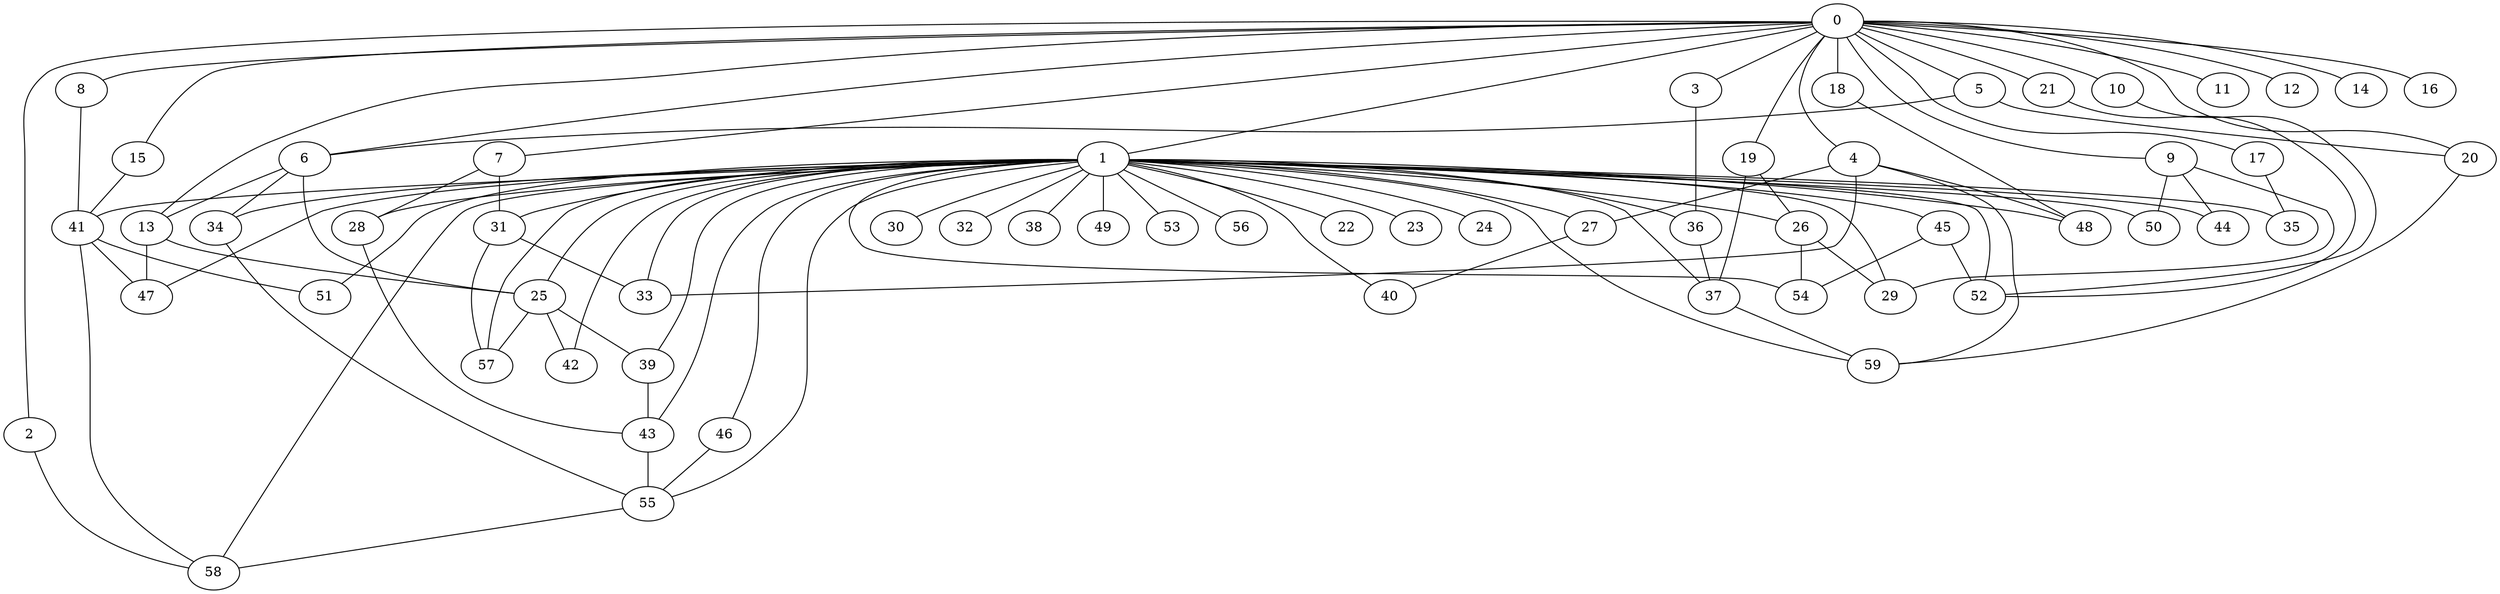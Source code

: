 
graph graphname {
    0 -- 1
0 -- 2
0 -- 3
0 -- 4
0 -- 5
0 -- 6
0 -- 7
0 -- 8
0 -- 9
0 -- 10
0 -- 11
0 -- 12
0 -- 13
0 -- 14
0 -- 15
0 -- 16
0 -- 17
0 -- 18
0 -- 19
0 -- 20
0 -- 21
1 -- 22
1 -- 23
1 -- 24
1 -- 25
1 -- 26
1 -- 27
1 -- 28
1 -- 29
1 -- 30
1 -- 31
1 -- 32
1 -- 33
1 -- 34
1 -- 35
1 -- 36
1 -- 37
1 -- 38
1 -- 39
1 -- 40
1 -- 41
1 -- 42
1 -- 43
1 -- 44
1 -- 45
1 -- 46
1 -- 47
1 -- 48
1 -- 49
1 -- 50
1 -- 51
1 -- 52
1 -- 53
1 -- 54
1 -- 55
1 -- 56
1 -- 57
1 -- 58
1 -- 59
2 -- 58
3 -- 36
4 -- 27
4 -- 48
4 -- 33
4 -- 59
5 -- 6
5 -- 20
6 -- 25
6 -- 34
6 -- 13
7 -- 28
7 -- 31
8 -- 41
9 -- 29
9 -- 44
9 -- 50
10 -- 52
13 -- 25
13 -- 47
15 -- 41
17 -- 35
18 -- 48
19 -- 26
19 -- 37
20 -- 59
21 -- 52
25 -- 57
25 -- 39
25 -- 42
26 -- 29
26 -- 54
27 -- 40
28 -- 43
31 -- 57
31 -- 33
34 -- 55
36 -- 37
37 -- 59
39 -- 43
41 -- 58
41 -- 47
41 -- 51
43 -- 55
45 -- 54
45 -- 52
46 -- 55
55 -- 58

}
